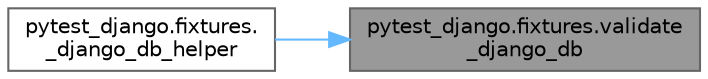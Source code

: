digraph "pytest_django.fixtures.validate_django_db"
{
 // LATEX_PDF_SIZE
  bgcolor="transparent";
  edge [fontname=Helvetica,fontsize=10,labelfontname=Helvetica,labelfontsize=10];
  node [fontname=Helvetica,fontsize=10,shape=box,height=0.2,width=0.4];
  rankdir="RL";
  Node1 [id="Node000001",label="pytest_django.fixtures.validate\l_django_db",height=0.2,width=0.4,color="gray40", fillcolor="grey60", style="filled", fontcolor="black",tooltip=" "];
  Node1 -> Node2 [id="edge1_Node000001_Node000002",dir="back",color="steelblue1",style="solid",tooltip=" "];
  Node2 [id="Node000002",label="pytest_django.fixtures.\l_django_db_helper",height=0.2,width=0.4,color="grey40", fillcolor="white", style="filled",URL="$namespacepytest__django_1_1fixtures.html#a120bb3674f430f46ef0f5ec38b46594f",tooltip=" "];
}
